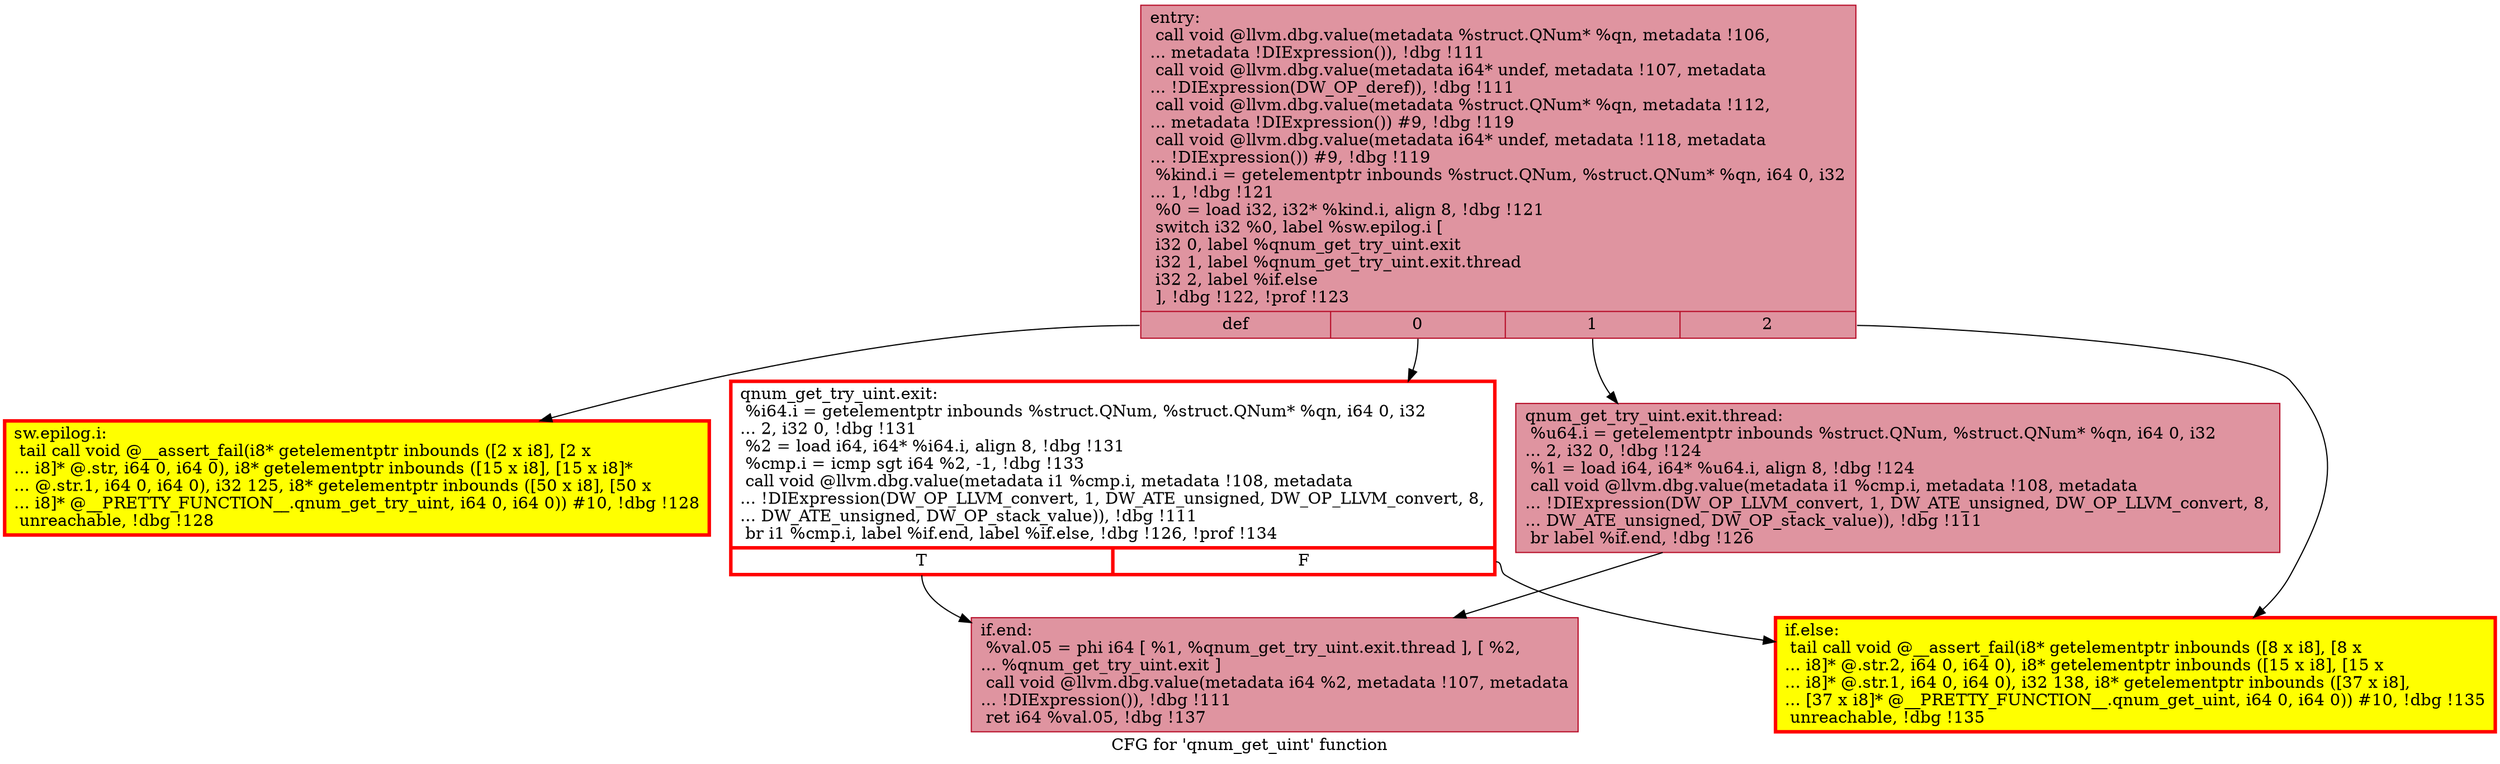 digraph "CFG for 'qnum_get_uint' function" {
	label="CFG for 'qnum_get_uint' function";

	Node0x55dc93608520 [shape=record,color="#b70d28ff", style=filled, fillcolor="#b70d2870",label="{entry:\l  call void @llvm.dbg.value(metadata %struct.QNum* %qn, metadata !106,\l... metadata !DIExpression()), !dbg !111\l  call void @llvm.dbg.value(metadata i64* undef, metadata !107, metadata\l... !DIExpression(DW_OP_deref)), !dbg !111\l  call void @llvm.dbg.value(metadata %struct.QNum* %qn, metadata !112,\l... metadata !DIExpression()) #9, !dbg !119\l  call void @llvm.dbg.value(metadata i64* undef, metadata !118, metadata\l... !DIExpression()) #9, !dbg !119\l  %kind.i = getelementptr inbounds %struct.QNum, %struct.QNum* %qn, i64 0, i32\l... 1, !dbg !121\l  %0 = load i32, i32* %kind.i, align 8, !dbg !121\l  switch i32 %0, label %sw.epilog.i [\l    i32 0, label %qnum_get_try_uint.exit\l    i32 1, label %qnum_get_try_uint.exit.thread\l    i32 2, label %if.else\l  ], !dbg !122, !prof !123\l|{<s0>def|<s1>0|<s2>1|<s3>2}}"];
	Node0x55dc93608520:s0 -> Node0x55dc935edd30;
	Node0x55dc93608520:s1 -> Node0x55dc93629dc0;
	Node0x55dc93608520:s2 -> Node0x55dc93721850;
	Node0x55dc93608520:s3 -> Node0x55dc935f6040;
	Node0x55dc93721850 [shape=record,color="#b70d28ff", style=filled, fillcolor="#b70d2870",label="{qnum_get_try_uint.exit.thread:                    \l  %u64.i = getelementptr inbounds %struct.QNum, %struct.QNum* %qn, i64 0, i32\l... 2, i32 0, !dbg !124\l  %1 = load i64, i64* %u64.i, align 8, !dbg !124\l  call void @llvm.dbg.value(metadata i1 %cmp.i, metadata !108, metadata\l... !DIExpression(DW_OP_LLVM_convert, 1, DW_ATE_unsigned, DW_OP_LLVM_convert, 8,\l... DW_ATE_unsigned, DW_OP_stack_value)), !dbg !111\l  br label %if.end, !dbg !126\l}"];
	Node0x55dc93721850 -> Node0x55dc935f5fd0;
	Node0x55dc935edd30 [shape=record,penwidth=3.0, style="filled", color="red", fillcolor="yellow",label="{sw.epilog.i:                                      \l  tail call void @__assert_fail(i8* getelementptr inbounds ([2 x i8], [2 x\l... i8]* @.str, i64 0, i64 0), i8* getelementptr inbounds ([15 x i8], [15 x i8]*\l... @.str.1, i64 0, i64 0), i32 125, i8* getelementptr inbounds ([50 x i8], [50 x\l... i8]* @__PRETTY_FUNCTION__.qnum_get_try_uint, i64 0, i64 0)) #10, !dbg !128\l  unreachable, !dbg !128\l}"];
	Node0x55dc93629dc0 [shape=record,penwidth=3.0, color="red",label="{qnum_get_try_uint.exit:                           \l  %i64.i = getelementptr inbounds %struct.QNum, %struct.QNum* %qn, i64 0, i32\l... 2, i32 0, !dbg !131\l  %2 = load i64, i64* %i64.i, align 8, !dbg !131\l  %cmp.i = icmp sgt i64 %2, -1, !dbg !133\l  call void @llvm.dbg.value(metadata i1 %cmp.i, metadata !108, metadata\l... !DIExpression(DW_OP_LLVM_convert, 1, DW_ATE_unsigned, DW_OP_LLVM_convert, 8,\l... DW_ATE_unsigned, DW_OP_stack_value)), !dbg !111\l  br i1 %cmp.i, label %if.end, label %if.else, !dbg !126, !prof !134\l|{<s0>T|<s1>F}}"];
	Node0x55dc93629dc0:s0 -> Node0x55dc935f5fd0;
	Node0x55dc93629dc0:s1 -> Node0x55dc935f6040;
	Node0x55dc935f6040 [shape=record,penwidth=3.0, style="filled", color="red", fillcolor="yellow",label="{if.else:                                          \l  tail call void @__assert_fail(i8* getelementptr inbounds ([8 x i8], [8 x\l... i8]* @.str.2, i64 0, i64 0), i8* getelementptr inbounds ([15 x i8], [15 x\l... i8]* @.str.1, i64 0, i64 0), i32 138, i8* getelementptr inbounds ([37 x i8],\l... [37 x i8]* @__PRETTY_FUNCTION__.qnum_get_uint, i64 0, i64 0)) #10, !dbg !135\l  unreachable, !dbg !135\l}"];
	Node0x55dc935f5fd0 [shape=record,color="#b70d28ff", style=filled, fillcolor="#b70d2870",label="{if.end:                                           \l  %val.05 = phi i64 [ %1, %qnum_get_try_uint.exit.thread ], [ %2,\l... %qnum_get_try_uint.exit ]\l  call void @llvm.dbg.value(metadata i64 %2, metadata !107, metadata\l... !DIExpression()), !dbg !111\l  ret i64 %val.05, !dbg !137\l}"];
}
